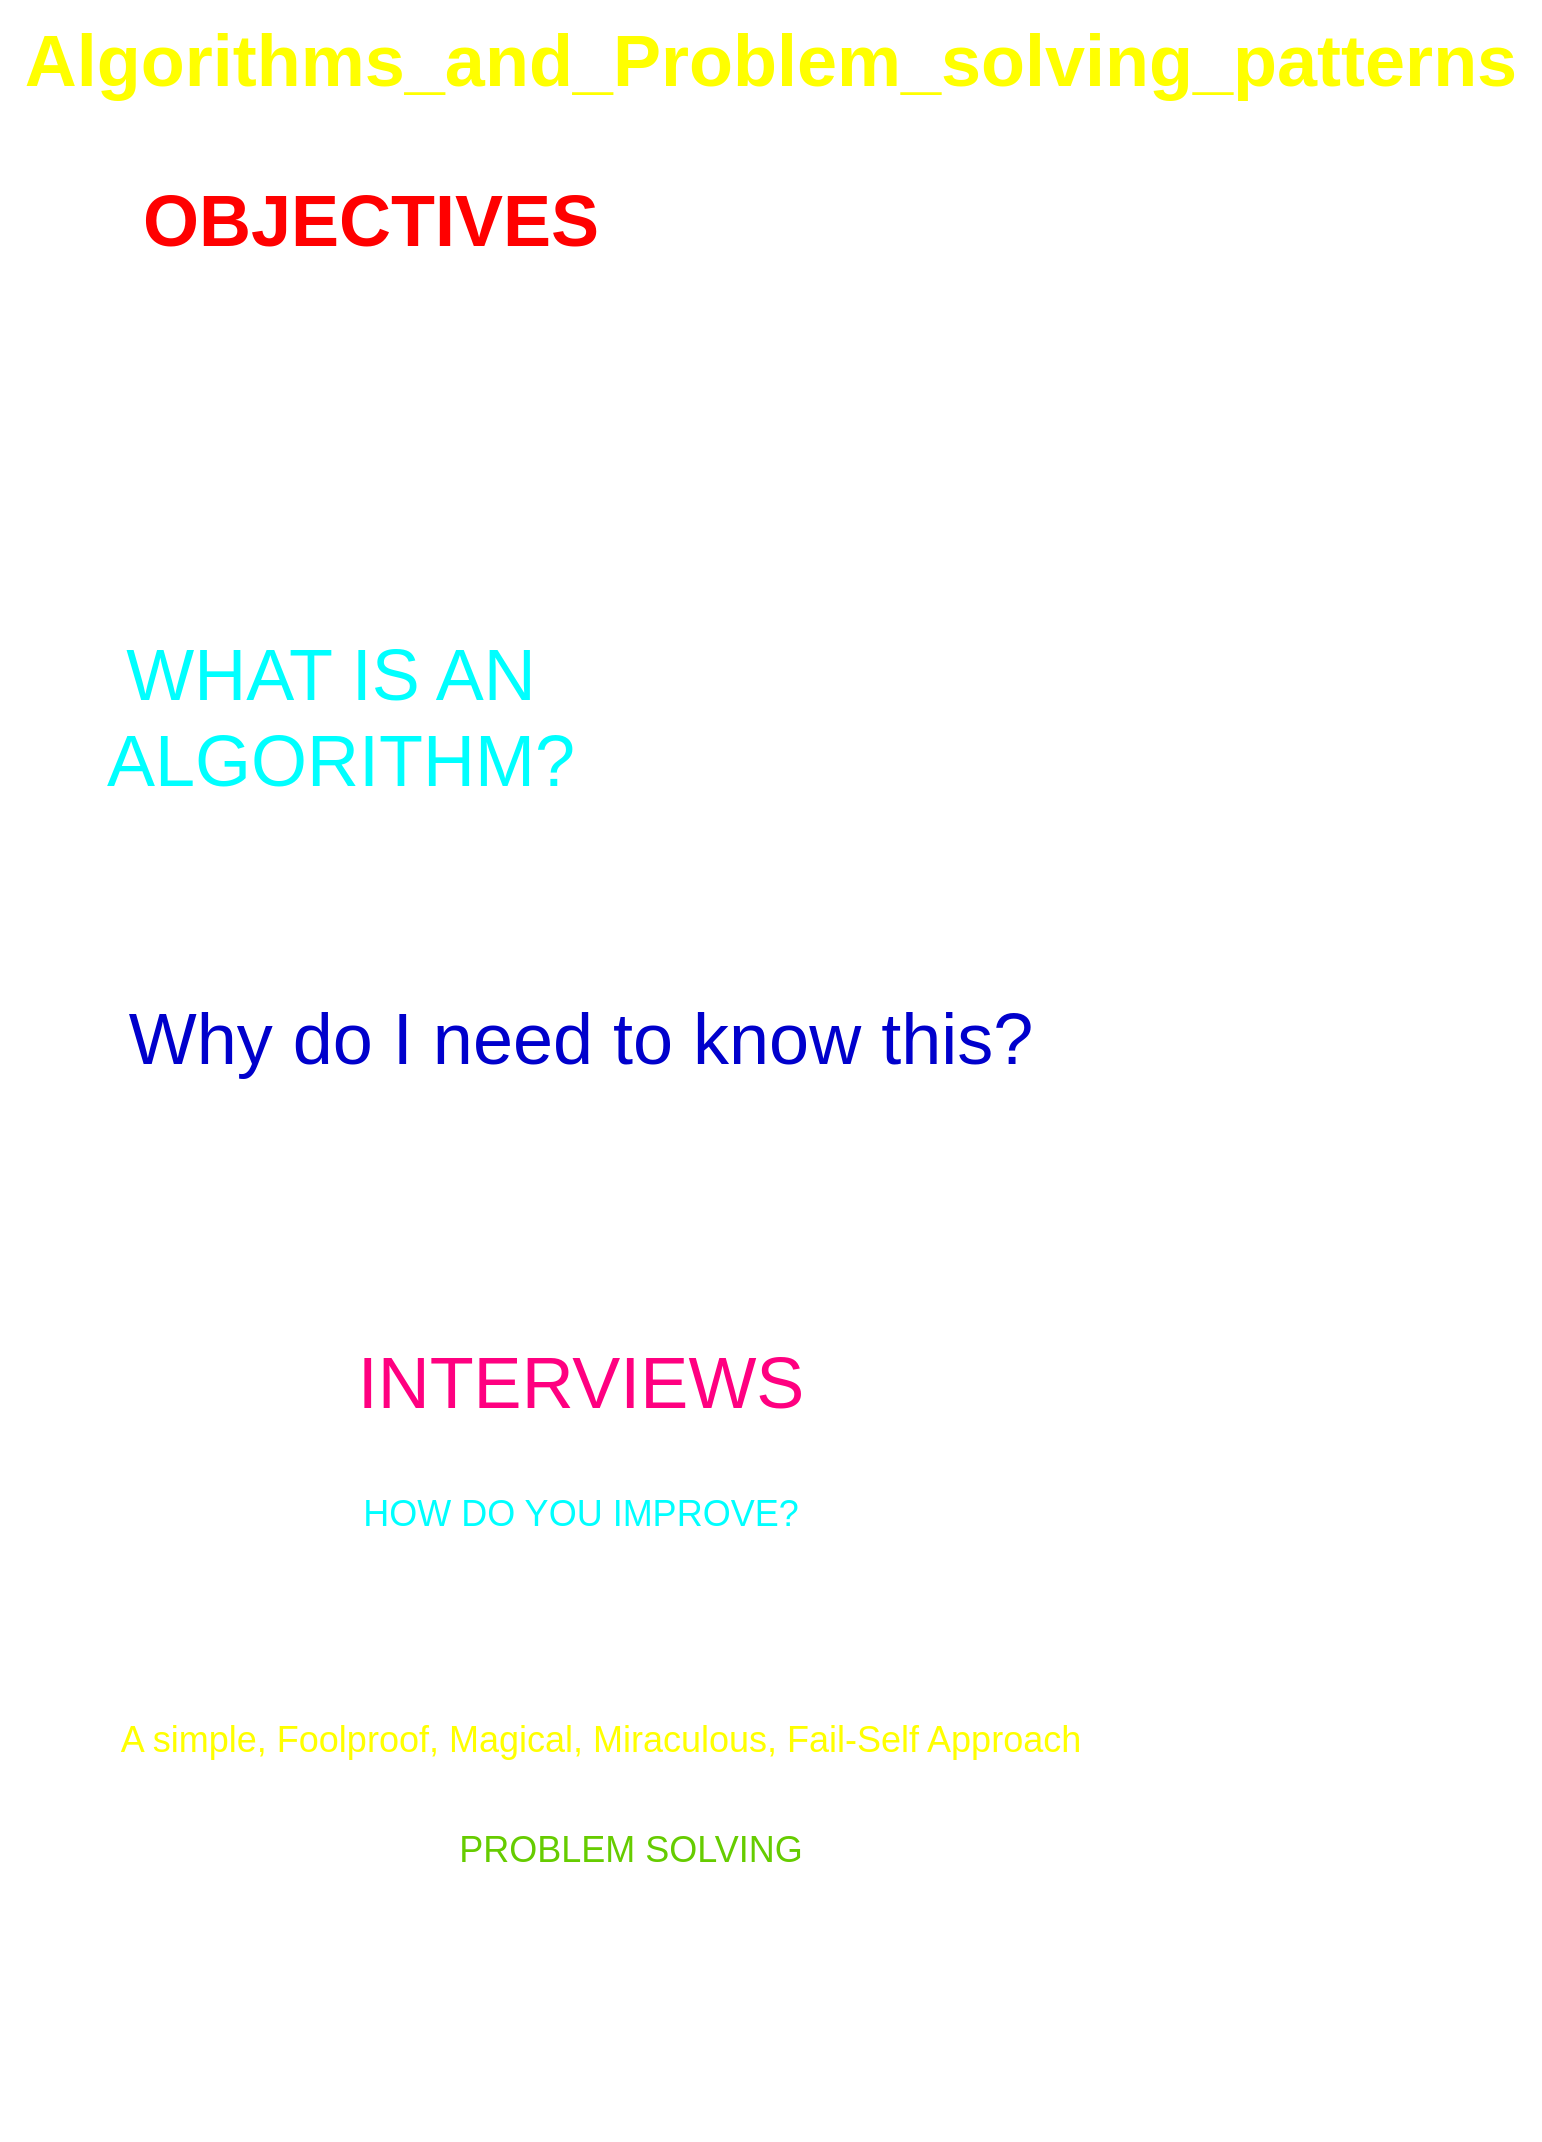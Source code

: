 <mxfile>
    <diagram id="SgA_qAOusEtsAZYRhVHF" name="Page-1">
        <mxGraphModel dx="849" dy="815" grid="1" gridSize="10" guides="1" tooltips="1" connect="1" arrows="1" fold="1" page="1" pageScale="1" pageWidth="850" pageHeight="1100" math="0" shadow="0">
            <root>
                <mxCell id="0"/>
                <mxCell id="1" parent="0"/>
                <mxCell id="2" value="&lt;font color=&quot;#ffff00&quot; style=&quot;font-size: 36px;&quot;&gt;&lt;b style=&quot;&quot;&gt;Algorithms_and_Problem_solving_patterns&lt;/b&gt;&lt;/font&gt;" style="text;html=1;align=center;verticalAlign=middle;resizable=0;points=[];autosize=1;strokeColor=none;fillColor=none;" vertex="1" parent="1">
                    <mxGeometry x="50" y="30" width="770" height="60" as="geometry"/>
                </mxCell>
                <mxCell id="3" value="&lt;font color=&quot;#ff0000&quot;&gt;&lt;b&gt;OBJECTIVES&lt;/b&gt;&lt;/font&gt;" style="text;html=1;align=center;verticalAlign=middle;resizable=0;points=[];autosize=1;strokeColor=none;fillColor=none;fontSize=36;fontColor=#FFFF00;" vertex="1" parent="1">
                    <mxGeometry x="110" y="110" width="250" height="60" as="geometry"/>
                </mxCell>
                <mxCell id="4" value="&lt;div style=&quot;text-align: left;&quot;&gt;&lt;span style=&quot;font-size: 18px; color: rgb(255, 255, 255); background-color: initial;&quot;&gt;--&amp;gt; Define what an algoriithm is&amp;nbsp;&lt;/span&gt;&lt;/div&gt;&lt;font style=&quot;font-size: 18px;&quot; color=&quot;#ffffff&quot;&gt;&lt;div style=&quot;text-align: left;&quot;&gt;&lt;span style=&quot;background-color: initial;&quot;&gt;--&amp;gt; Devise a plan to solve algorithms&lt;/span&gt;&lt;/div&gt;&lt;div style=&quot;text-align: left;&quot;&gt;&lt;span style=&quot;background-color: initial;&quot;&gt;--&amp;gt; Compare and contrast problem solving&lt;/span&gt;&lt;/div&gt;&lt;div style=&quot;text-align: left;&quot;&gt;&lt;span style=&quot;background-color: initial;&quot;&gt;patters including frequency counters, two&lt;/span&gt;&lt;/div&gt;&lt;div style=&quot;text-align: left;&quot;&gt;&lt;span style=&quot;background-color: initial;&quot;&gt;pointer problems and divide and conquer&lt;/span&gt;&lt;/div&gt;&lt;/font&gt;" style="text;html=1;align=center;verticalAlign=middle;resizable=0;points=[];autosize=1;strokeColor=none;fillColor=none;fontSize=36;fontColor=#FF0000;" vertex="1" parent="1">
                    <mxGeometry x="80" y="160" width="360" height="140" as="geometry"/>
                </mxCell>
                <mxCell id="5" value="&lt;font style=&quot;color: rgb(0, 255, 255); font-size: 36px;&quot;&gt;WHAT IS AN&amp;nbsp;&lt;br&gt;ALGORITHM?&lt;br&gt;&lt;/font&gt;A process or set of steps to&amp;nbsp;&lt;br&gt;accomplsh a certain task." style="text;html=1;align=center;verticalAlign=middle;resizable=0;points=[];autosize=1;strokeColor=none;fillColor=none;fontSize=18;fontColor=#FFFFFF;" vertex="1" parent="1">
                    <mxGeometry x="90" y="340" width="260" height="140" as="geometry"/>
                </mxCell>
                <mxCell id="6" value="&lt;font color=&quot;#0000cc&quot;&gt;Why do I need to know this?&lt;/font&gt;&lt;br&gt;&lt;font style=&quot;font-size: 18px;&quot;&gt;Almost everything that you do in programming involves&lt;br&gt;&lt;/font&gt;&lt;font style=&quot;font-size: 18px;&quot;&gt;some kind of algorithm!&lt;br&gt;&lt;/font&gt;&lt;font size=&quot;3&quot;&gt;It's&amp;nbsp; tha foundation for being a successful problem solving and developer Also..&lt;br&gt;&lt;/font&gt;&lt;font color=&quot;#ff0080&quot;&gt;INTERVIEWS&lt;/font&gt;" style="text;html=1;align=center;verticalAlign=middle;resizable=0;points=[];autosize=1;strokeColor=none;fillColor=none;fontSize=36;fontColor=#FFFFFF;" vertex="1" parent="1">
                    <mxGeometry x="50" y="520" width="580" height="230" as="geometry"/>
                </mxCell>
                <mxCell id="7" value="&lt;font color=&quot;#00ffff&quot;&gt;HOW DO YOU IMPROVE?&lt;/font&gt;&lt;br&gt;&lt;div style=&quot;text-align: left;&quot;&gt;&lt;br&gt;&lt;/div&gt;&lt;font color=&quot;#ffffff&quot;&gt;&lt;div style=&quot;text-align: left;&quot;&gt;&lt;span style=&quot;background-color: initial;&quot;&gt;1. Devise a plan for solving problems.&lt;/span&gt;&lt;/div&gt;&lt;div style=&quot;text-align: left;&quot;&gt;&lt;span style=&quot;background-color: initial;&quot;&gt;2. Master common problem solving patterns&lt;/span&gt;&lt;/div&gt;&lt;/font&gt;" style="text;html=1;align=center;verticalAlign=middle;resizable=0;points=[];autosize=1;strokeColor=none;fillColor=none;fontSize=18;fontColor=#FF0080;" vertex="1" parent="1">
                    <mxGeometry x="155" y="770" width="370" height="100" as="geometry"/>
                </mxCell>
                <mxCell id="8" value="&lt;font color=&quot;#ffff00&quot;&gt;A simple, Foolproof, Magical, Miraculous, Fail-Self Approach&lt;/font&gt;" style="text;html=1;align=center;verticalAlign=middle;resizable=0;points=[];autosize=1;strokeColor=none;fillColor=none;fontSize=18;fontColor=#FFFFFF;" vertex="1" parent="1">
                    <mxGeometry x="100" y="880" width="500" height="40" as="geometry"/>
                </mxCell>
                <mxCell id="9" value="&lt;font color=&quot;#66cc00&quot;&gt;PROBLEM SOLVING&lt;/font&gt;&lt;br&gt;&lt;font color=&quot;#ffffff&quot;&gt;&lt;br&gt;&lt;div style=&quot;text-align: left;&quot;&gt;&lt;span style=&quot;background-color: initial;&quot;&gt;--&amp;gt; Understand the problem&lt;/span&gt;&lt;/div&gt;&lt;div style=&quot;text-align: left;&quot;&gt;&lt;span style=&quot;background-color: initial;&quot;&gt;--&amp;gt; Explore Concrete Examples&lt;/span&gt;&lt;/div&gt;&lt;div style=&quot;text-align: left;&quot;&gt;&lt;span style=&quot;background-color: initial;&quot;&gt;--&amp;gt; Break it Down&lt;/span&gt;&lt;/div&gt;&lt;div style=&quot;text-align: left;&quot;&gt;&lt;span style=&quot;background-color: initial;&quot;&gt;--&amp;gt; Solve/Simplify&lt;/span&gt;&lt;/div&gt;&lt;div style=&quot;text-align: left;&quot;&gt;&lt;span style=&quot;background-color: initial;&quot;&gt;--&amp;gt; Look back and Refactor&lt;/span&gt;&lt;/div&gt;&lt;/font&gt;" style="text;html=1;align=center;verticalAlign=middle;resizable=0;points=[];autosize=1;strokeColor=none;fillColor=none;fontSize=18;fontColor=#FFFF00;" vertex="1" parent="1">
                    <mxGeometry x="230" y="940" width="270" height="160" as="geometry"/>
                </mxCell>
            </root>
        </mxGraphModel>
    </diagram>
</mxfile>